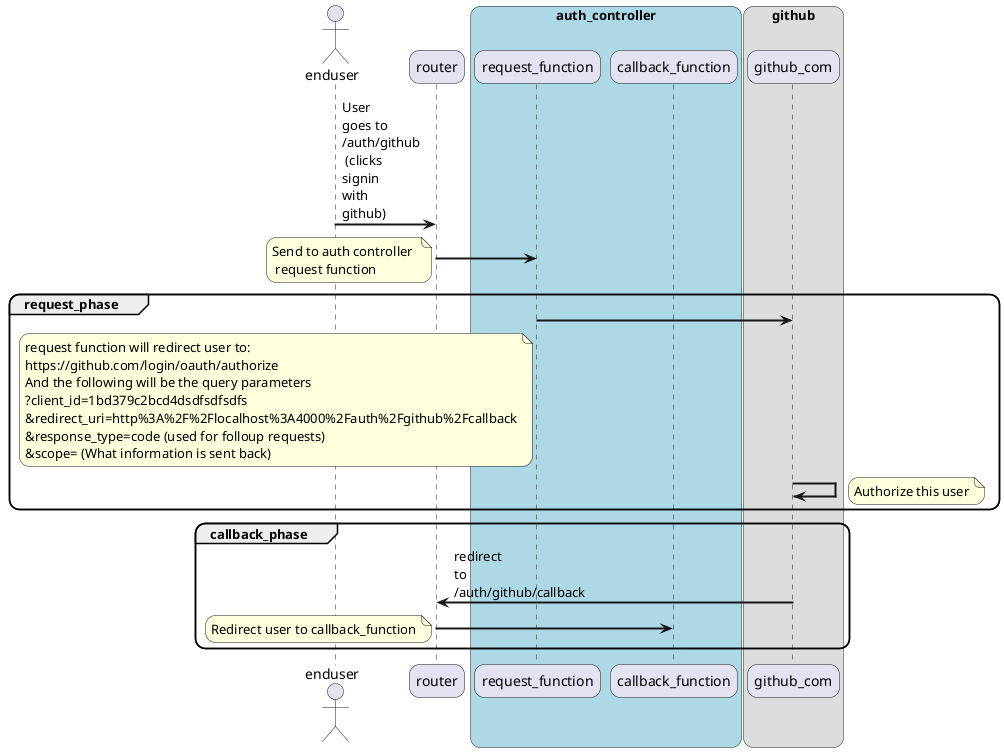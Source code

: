 
@startuml


skinparam sequenceArrowThickness 2
skinparam roundcorner 20
skinparam maxmessagesize 60

' List client service components/participants here

actor enduser

participant router

box "auth_controller" #LightBlue
participant request_function
participant callback_function
end box

box "github"
participant github_com
end box

enduser ->  router : User goes to /auth/github  \n (clicks signin with github)
router -> request_function
note left : Send to auth controller \n request function

group request_phase
    request_function -> github_com
    note left of request_function
        request function will redirect user to:
        https://github.com/login/oauth/authorize
        And the following will be the query parameters
        ?client_id=1bd379c2bcd4dsdfsdfsdfs
        &redirect_uri=http%3A%2F%2Flocalhost%3A4000%2Fauth%2Fgithub%2Fcallback
        &response_type=code (used for folloup requests)
        &scope= (What information is sent back)
    end note
    github_com -> github_com 
    note right: Authorize this user 
end group

group callback_phase
    github_com -> router : redirect to /auth/github/callback
    router -> callback_function
    note left: Redirect user to callback_function

end group




@enduml
